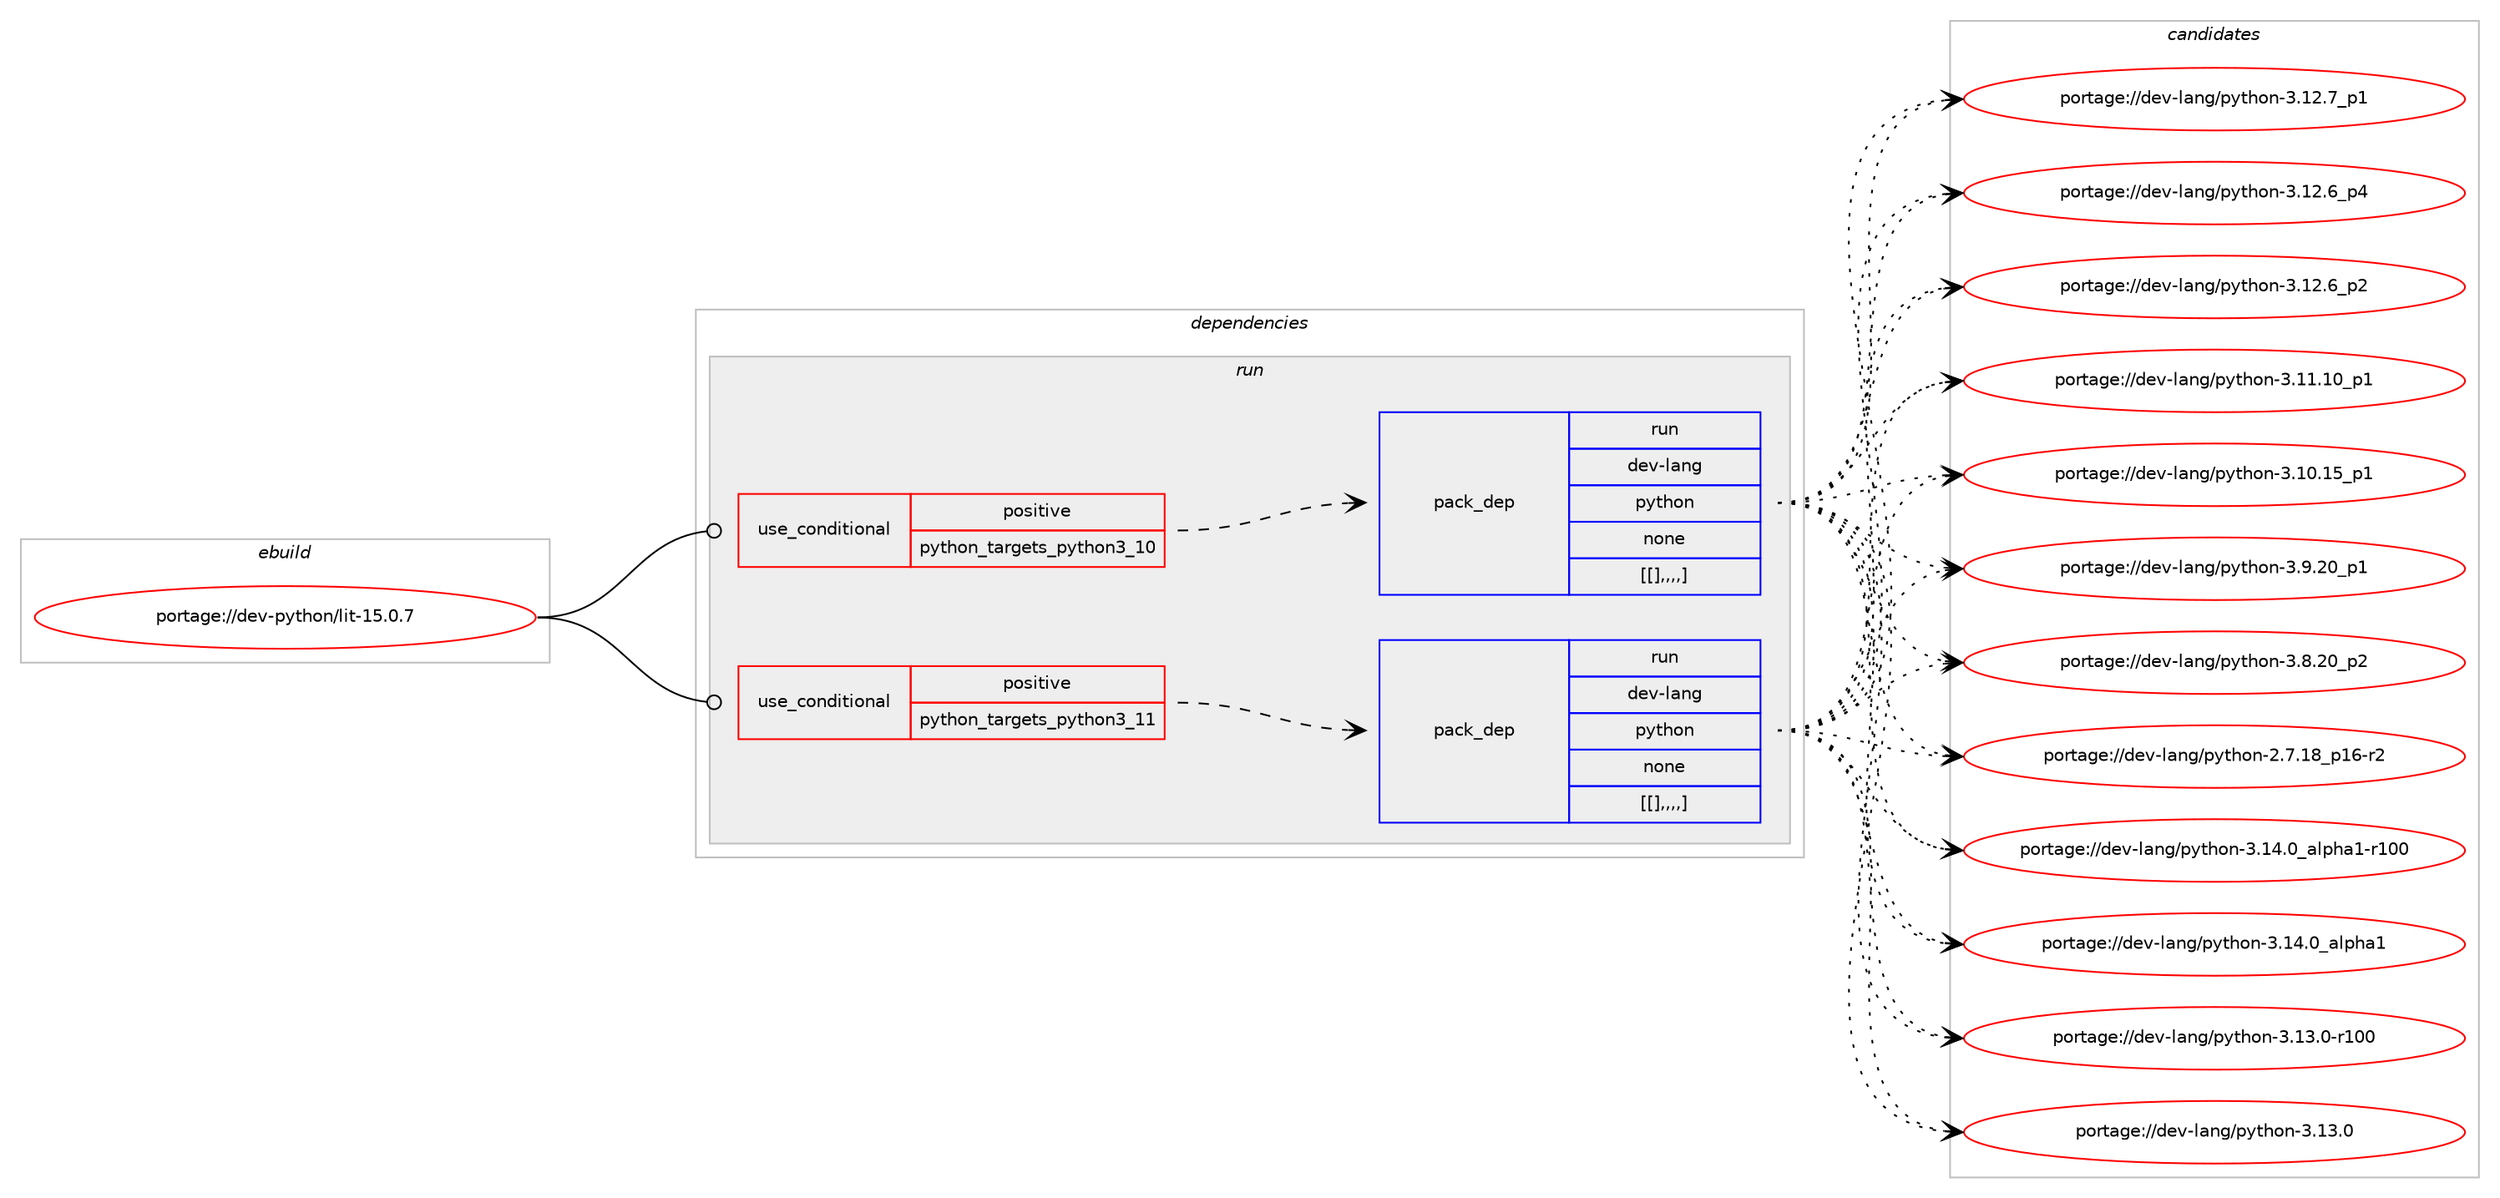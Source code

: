 digraph prolog {

# *************
# Graph options
# *************

newrank=true;
concentrate=true;
compound=true;
graph [rankdir=LR,fontname=Helvetica,fontsize=10,ranksep=1.5];#, ranksep=2.5, nodesep=0.2];
edge  [arrowhead=vee];
node  [fontname=Helvetica,fontsize=10];

# **********
# The ebuild
# **********

subgraph cluster_leftcol {
color=gray;
label=<<i>ebuild</i>>;
id [label="portage://dev-python/lit-15.0.7", color=red, width=4, href="../dev-python/lit-15.0.7.svg"];
}

# ****************
# The dependencies
# ****************

subgraph cluster_midcol {
color=gray;
label=<<i>dependencies</i>>;
subgraph cluster_compile {
fillcolor="#eeeeee";
style=filled;
label=<<i>compile</i>>;
}
subgraph cluster_compileandrun {
fillcolor="#eeeeee";
style=filled;
label=<<i>compile and run</i>>;
}
subgraph cluster_run {
fillcolor="#eeeeee";
style=filled;
label=<<i>run</i>>;
subgraph cond36656 {
dependency155973 [label=<<TABLE BORDER="0" CELLBORDER="1" CELLSPACING="0" CELLPADDING="4"><TR><TD ROWSPAN="3" CELLPADDING="10">use_conditional</TD></TR><TR><TD>positive</TD></TR><TR><TD>python_targets_python3_10</TD></TR></TABLE>>, shape=none, color=red];
subgraph pack117991 {
dependency155995 [label=<<TABLE BORDER="0" CELLBORDER="1" CELLSPACING="0" CELLPADDING="4" WIDTH="220"><TR><TD ROWSPAN="6" CELLPADDING="30">pack_dep</TD></TR><TR><TD WIDTH="110">run</TD></TR><TR><TD>dev-lang</TD></TR><TR><TD>python</TD></TR><TR><TD>none</TD></TR><TR><TD>[[],,,,]</TD></TR></TABLE>>, shape=none, color=blue];
}
dependency155973:e -> dependency155995:w [weight=20,style="dashed",arrowhead="vee"];
}
id:e -> dependency155973:w [weight=20,style="solid",arrowhead="odot"];
subgraph cond36687 {
dependency156018 [label=<<TABLE BORDER="0" CELLBORDER="1" CELLSPACING="0" CELLPADDING="4"><TR><TD ROWSPAN="3" CELLPADDING="10">use_conditional</TD></TR><TR><TD>positive</TD></TR><TR><TD>python_targets_python3_11</TD></TR></TABLE>>, shape=none, color=red];
subgraph pack118029 {
dependency156037 [label=<<TABLE BORDER="0" CELLBORDER="1" CELLSPACING="0" CELLPADDING="4" WIDTH="220"><TR><TD ROWSPAN="6" CELLPADDING="30">pack_dep</TD></TR><TR><TD WIDTH="110">run</TD></TR><TR><TD>dev-lang</TD></TR><TR><TD>python</TD></TR><TR><TD>none</TD></TR><TR><TD>[[],,,,]</TD></TR></TABLE>>, shape=none, color=blue];
}
dependency156018:e -> dependency156037:w [weight=20,style="dashed",arrowhead="vee"];
}
id:e -> dependency156018:w [weight=20,style="solid",arrowhead="odot"];
}
}

# **************
# The candidates
# **************

subgraph cluster_choices {
rank=same;
color=gray;
label=<<i>candidates</i>>;

subgraph choice117781 {
color=black;
nodesep=1;
choice100101118451089711010347112121116104111110455146495246489597108112104974945114494848 [label="portage://dev-lang/python-3.14.0_alpha1-r100", color=red, width=4,href="../dev-lang/python-3.14.0_alpha1-r100.svg"];
choice1001011184510897110103471121211161041111104551464952464895971081121049749 [label="portage://dev-lang/python-3.14.0_alpha1", color=red, width=4,href="../dev-lang/python-3.14.0_alpha1.svg"];
choice1001011184510897110103471121211161041111104551464951464845114494848 [label="portage://dev-lang/python-3.13.0-r100", color=red, width=4,href="../dev-lang/python-3.13.0-r100.svg"];
choice10010111845108971101034711212111610411111045514649514648 [label="portage://dev-lang/python-3.13.0", color=red, width=4,href="../dev-lang/python-3.13.0.svg"];
choice100101118451089711010347112121116104111110455146495046559511249 [label="portage://dev-lang/python-3.12.7_p1", color=red, width=4,href="../dev-lang/python-3.12.7_p1.svg"];
choice100101118451089711010347112121116104111110455146495046549511252 [label="portage://dev-lang/python-3.12.6_p4", color=red, width=4,href="../dev-lang/python-3.12.6_p4.svg"];
choice100101118451089711010347112121116104111110455146495046549511250 [label="portage://dev-lang/python-3.12.6_p2", color=red, width=4,href="../dev-lang/python-3.12.6_p2.svg"];
choice10010111845108971101034711212111610411111045514649494649489511249 [label="portage://dev-lang/python-3.11.10_p1", color=red, width=4,href="../dev-lang/python-3.11.10_p1.svg"];
choice10010111845108971101034711212111610411111045514649484649539511249 [label="portage://dev-lang/python-3.10.15_p1", color=red, width=4,href="../dev-lang/python-3.10.15_p1.svg"];
choice100101118451089711010347112121116104111110455146574650489511249 [label="portage://dev-lang/python-3.9.20_p1", color=red, width=4,href="../dev-lang/python-3.9.20_p1.svg"];
choice100101118451089711010347112121116104111110455146564650489511250 [label="portage://dev-lang/python-3.8.20_p2", color=red, width=4,href="../dev-lang/python-3.8.20_p2.svg"];
choice100101118451089711010347112121116104111110455046554649569511249544511450 [label="portage://dev-lang/python-2.7.18_p16-r2", color=red, width=4,href="../dev-lang/python-2.7.18_p16-r2.svg"];
dependency155995:e -> choice100101118451089711010347112121116104111110455146495246489597108112104974945114494848:w [style=dotted,weight="100"];
dependency155995:e -> choice1001011184510897110103471121211161041111104551464952464895971081121049749:w [style=dotted,weight="100"];
dependency155995:e -> choice1001011184510897110103471121211161041111104551464951464845114494848:w [style=dotted,weight="100"];
dependency155995:e -> choice10010111845108971101034711212111610411111045514649514648:w [style=dotted,weight="100"];
dependency155995:e -> choice100101118451089711010347112121116104111110455146495046559511249:w [style=dotted,weight="100"];
dependency155995:e -> choice100101118451089711010347112121116104111110455146495046549511252:w [style=dotted,weight="100"];
dependency155995:e -> choice100101118451089711010347112121116104111110455146495046549511250:w [style=dotted,weight="100"];
dependency155995:e -> choice10010111845108971101034711212111610411111045514649494649489511249:w [style=dotted,weight="100"];
dependency155995:e -> choice10010111845108971101034711212111610411111045514649484649539511249:w [style=dotted,weight="100"];
dependency155995:e -> choice100101118451089711010347112121116104111110455146574650489511249:w [style=dotted,weight="100"];
dependency155995:e -> choice100101118451089711010347112121116104111110455146564650489511250:w [style=dotted,weight="100"];
dependency155995:e -> choice100101118451089711010347112121116104111110455046554649569511249544511450:w [style=dotted,weight="100"];
}
subgraph choice117802 {
color=black;
nodesep=1;
choice100101118451089711010347112121116104111110455146495246489597108112104974945114494848 [label="portage://dev-lang/python-3.14.0_alpha1-r100", color=red, width=4,href="../dev-lang/python-3.14.0_alpha1-r100.svg"];
choice1001011184510897110103471121211161041111104551464952464895971081121049749 [label="portage://dev-lang/python-3.14.0_alpha1", color=red, width=4,href="../dev-lang/python-3.14.0_alpha1.svg"];
choice1001011184510897110103471121211161041111104551464951464845114494848 [label="portage://dev-lang/python-3.13.0-r100", color=red, width=4,href="../dev-lang/python-3.13.0-r100.svg"];
choice10010111845108971101034711212111610411111045514649514648 [label="portage://dev-lang/python-3.13.0", color=red, width=4,href="../dev-lang/python-3.13.0.svg"];
choice100101118451089711010347112121116104111110455146495046559511249 [label="portage://dev-lang/python-3.12.7_p1", color=red, width=4,href="../dev-lang/python-3.12.7_p1.svg"];
choice100101118451089711010347112121116104111110455146495046549511252 [label="portage://dev-lang/python-3.12.6_p4", color=red, width=4,href="../dev-lang/python-3.12.6_p4.svg"];
choice100101118451089711010347112121116104111110455146495046549511250 [label="portage://dev-lang/python-3.12.6_p2", color=red, width=4,href="../dev-lang/python-3.12.6_p2.svg"];
choice10010111845108971101034711212111610411111045514649494649489511249 [label="portage://dev-lang/python-3.11.10_p1", color=red, width=4,href="../dev-lang/python-3.11.10_p1.svg"];
choice10010111845108971101034711212111610411111045514649484649539511249 [label="portage://dev-lang/python-3.10.15_p1", color=red, width=4,href="../dev-lang/python-3.10.15_p1.svg"];
choice100101118451089711010347112121116104111110455146574650489511249 [label="portage://dev-lang/python-3.9.20_p1", color=red, width=4,href="../dev-lang/python-3.9.20_p1.svg"];
choice100101118451089711010347112121116104111110455146564650489511250 [label="portage://dev-lang/python-3.8.20_p2", color=red, width=4,href="../dev-lang/python-3.8.20_p2.svg"];
choice100101118451089711010347112121116104111110455046554649569511249544511450 [label="portage://dev-lang/python-2.7.18_p16-r2", color=red, width=4,href="../dev-lang/python-2.7.18_p16-r2.svg"];
dependency156037:e -> choice100101118451089711010347112121116104111110455146495246489597108112104974945114494848:w [style=dotted,weight="100"];
dependency156037:e -> choice1001011184510897110103471121211161041111104551464952464895971081121049749:w [style=dotted,weight="100"];
dependency156037:e -> choice1001011184510897110103471121211161041111104551464951464845114494848:w [style=dotted,weight="100"];
dependency156037:e -> choice10010111845108971101034711212111610411111045514649514648:w [style=dotted,weight="100"];
dependency156037:e -> choice100101118451089711010347112121116104111110455146495046559511249:w [style=dotted,weight="100"];
dependency156037:e -> choice100101118451089711010347112121116104111110455146495046549511252:w [style=dotted,weight="100"];
dependency156037:e -> choice100101118451089711010347112121116104111110455146495046549511250:w [style=dotted,weight="100"];
dependency156037:e -> choice10010111845108971101034711212111610411111045514649494649489511249:w [style=dotted,weight="100"];
dependency156037:e -> choice10010111845108971101034711212111610411111045514649484649539511249:w [style=dotted,weight="100"];
dependency156037:e -> choice100101118451089711010347112121116104111110455146574650489511249:w [style=dotted,weight="100"];
dependency156037:e -> choice100101118451089711010347112121116104111110455146564650489511250:w [style=dotted,weight="100"];
dependency156037:e -> choice100101118451089711010347112121116104111110455046554649569511249544511450:w [style=dotted,weight="100"];
}
}

}
